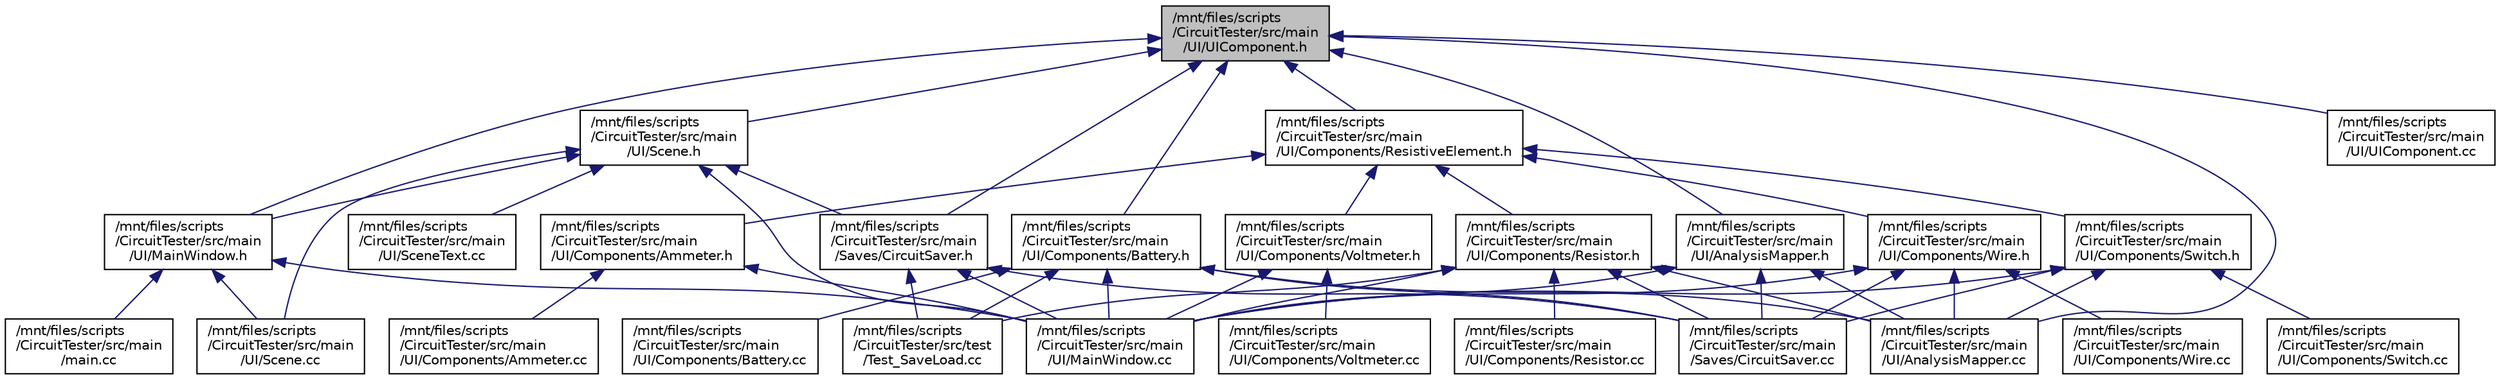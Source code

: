 digraph "/mnt/files/scripts/CircuitTester/src/main/UI/UIComponent.h"
{
 // LATEX_PDF_SIZE
  edge [fontname="Helvetica",fontsize="10",labelfontname="Helvetica",labelfontsize="10"];
  node [fontname="Helvetica",fontsize="10",shape=record];
  Node1 [label="/mnt/files/scripts\l/CircuitTester/src/main\l/UI/UIComponent.h",height=0.2,width=0.4,color="black", fillcolor="grey75", style="filled", fontcolor="black",tooltip=" "];
  Node1 -> Node2 [dir="back",color="midnightblue",fontsize="10",style="solid",fontname="Helvetica"];
  Node2 [label="/mnt/files/scripts\l/CircuitTester/src/main\l/UI/MainWindow.h",height=0.2,width=0.4,color="black", fillcolor="white", style="filled",URL="$MainWindow_8h.html",tooltip=" "];
  Node2 -> Node3 [dir="back",color="midnightblue",fontsize="10",style="solid",fontname="Helvetica"];
  Node3 [label="/mnt/files/scripts\l/CircuitTester/src/main\l/main.cc",height=0.2,width=0.4,color="black", fillcolor="white", style="filled",URL="$main_8cc.html",tooltip=" "];
  Node2 -> Node4 [dir="back",color="midnightblue",fontsize="10",style="solid",fontname="Helvetica"];
  Node4 [label="/mnt/files/scripts\l/CircuitTester/src/main\l/UI/MainWindow.cc",height=0.2,width=0.4,color="black", fillcolor="white", style="filled",URL="$MainWindow_8cc.html",tooltip=" "];
  Node2 -> Node5 [dir="back",color="midnightblue",fontsize="10",style="solid",fontname="Helvetica"];
  Node5 [label="/mnt/files/scripts\l/CircuitTester/src/main\l/UI/Scene.cc",height=0.2,width=0.4,color="black", fillcolor="white", style="filled",URL="$Scene_8cc.html",tooltip=" "];
  Node1 -> Node6 [dir="back",color="midnightblue",fontsize="10",style="solid",fontname="Helvetica"];
  Node6 [label="/mnt/files/scripts\l/CircuitTester/src/main\l/UI/Scene.h",height=0.2,width=0.4,color="black", fillcolor="white", style="filled",URL="$Scene_8h.html",tooltip=" "];
  Node6 -> Node2 [dir="back",color="midnightblue",fontsize="10",style="solid",fontname="Helvetica"];
  Node6 -> Node7 [dir="back",color="midnightblue",fontsize="10",style="solid",fontname="Helvetica"];
  Node7 [label="/mnt/files/scripts\l/CircuitTester/src/main\l/Saves/CircuitSaver.h",height=0.2,width=0.4,color="black", fillcolor="white", style="filled",URL="$CircuitSaver_8h.html",tooltip=" "];
  Node7 -> Node8 [dir="back",color="midnightblue",fontsize="10",style="solid",fontname="Helvetica"];
  Node8 [label="/mnt/files/scripts\l/CircuitTester/src/main\l/Saves/CircuitSaver.cc",height=0.2,width=0.4,color="black", fillcolor="white", style="filled",URL="$CircuitSaver_8cc.html",tooltip=" "];
  Node7 -> Node4 [dir="back",color="midnightblue",fontsize="10",style="solid",fontname="Helvetica"];
  Node7 -> Node9 [dir="back",color="midnightblue",fontsize="10",style="solid",fontname="Helvetica"];
  Node9 [label="/mnt/files/scripts\l/CircuitTester/src/test\l/Test_SaveLoad.cc",height=0.2,width=0.4,color="black", fillcolor="white", style="filled",URL="$Test__SaveLoad_8cc.html",tooltip=" "];
  Node6 -> Node4 [dir="back",color="midnightblue",fontsize="10",style="solid",fontname="Helvetica"];
  Node6 -> Node5 [dir="back",color="midnightblue",fontsize="10",style="solid",fontname="Helvetica"];
  Node6 -> Node10 [dir="back",color="midnightblue",fontsize="10",style="solid",fontname="Helvetica"];
  Node10 [label="/mnt/files/scripts\l/CircuitTester/src/main\l/UI/SceneText.cc",height=0.2,width=0.4,color="black", fillcolor="white", style="filled",URL="$SceneText_8cc.html",tooltip=" "];
  Node1 -> Node7 [dir="back",color="midnightblue",fontsize="10",style="solid",fontname="Helvetica"];
  Node1 -> Node11 [dir="back",color="midnightblue",fontsize="10",style="solid",fontname="Helvetica"];
  Node11 [label="/mnt/files/scripts\l/CircuitTester/src/main\l/UI/AnalysisMapper.h",height=0.2,width=0.4,color="black", fillcolor="white", style="filled",URL="$AnalysisMapper_8h.html",tooltip=" "];
  Node11 -> Node8 [dir="back",color="midnightblue",fontsize="10",style="solid",fontname="Helvetica"];
  Node11 -> Node12 [dir="back",color="midnightblue",fontsize="10",style="solid",fontname="Helvetica"];
  Node12 [label="/mnt/files/scripts\l/CircuitTester/src/main\l/UI/AnalysisMapper.cc",height=0.2,width=0.4,color="black", fillcolor="white", style="filled",URL="$AnalysisMapper_8cc.html",tooltip=" "];
  Node11 -> Node4 [dir="back",color="midnightblue",fontsize="10",style="solid",fontname="Helvetica"];
  Node1 -> Node13 [dir="back",color="midnightblue",fontsize="10",style="solid",fontname="Helvetica"];
  Node13 [label="/mnt/files/scripts\l/CircuitTester/src/main\l/UI/Components/Battery.h",height=0.2,width=0.4,color="black", fillcolor="white", style="filled",URL="$Battery_8h.html",tooltip=" "];
  Node13 -> Node8 [dir="back",color="midnightblue",fontsize="10",style="solid",fontname="Helvetica"];
  Node13 -> Node14 [dir="back",color="midnightblue",fontsize="10",style="solid",fontname="Helvetica"];
  Node14 [label="/mnt/files/scripts\l/CircuitTester/src/main\l/UI/Components/Battery.cc",height=0.2,width=0.4,color="black", fillcolor="white", style="filled",URL="$Battery_8cc.html",tooltip=" "];
  Node13 -> Node12 [dir="back",color="midnightblue",fontsize="10",style="solid",fontname="Helvetica"];
  Node13 -> Node4 [dir="back",color="midnightblue",fontsize="10",style="solid",fontname="Helvetica"];
  Node13 -> Node9 [dir="back",color="midnightblue",fontsize="10",style="solid",fontname="Helvetica"];
  Node1 -> Node15 [dir="back",color="midnightblue",fontsize="10",style="solid",fontname="Helvetica"];
  Node15 [label="/mnt/files/scripts\l/CircuitTester/src/main\l/UI/Components/ResistiveElement.h",height=0.2,width=0.4,color="black", fillcolor="white", style="filled",URL="$ResistiveElement_8h.html",tooltip=" "];
  Node15 -> Node16 [dir="back",color="midnightblue",fontsize="10",style="solid",fontname="Helvetica"];
  Node16 [label="/mnt/files/scripts\l/CircuitTester/src/main\l/UI/Components/Resistor.h",height=0.2,width=0.4,color="black", fillcolor="white", style="filled",URL="$Resistor_8h.html",tooltip=" "];
  Node16 -> Node8 [dir="back",color="midnightblue",fontsize="10",style="solid",fontname="Helvetica"];
  Node16 -> Node17 [dir="back",color="midnightblue",fontsize="10",style="solid",fontname="Helvetica"];
  Node17 [label="/mnt/files/scripts\l/CircuitTester/src/main\l/UI/Components/Resistor.cc",height=0.2,width=0.4,color="black", fillcolor="white", style="filled",URL="$Resistor_8cc.html",tooltip=" "];
  Node16 -> Node12 [dir="back",color="midnightblue",fontsize="10",style="solid",fontname="Helvetica"];
  Node16 -> Node4 [dir="back",color="midnightblue",fontsize="10",style="solid",fontname="Helvetica"];
  Node16 -> Node9 [dir="back",color="midnightblue",fontsize="10",style="solid",fontname="Helvetica"];
  Node15 -> Node18 [dir="back",color="midnightblue",fontsize="10",style="solid",fontname="Helvetica"];
  Node18 [label="/mnt/files/scripts\l/CircuitTester/src/main\l/UI/Components/Wire.h",height=0.2,width=0.4,color="black", fillcolor="white", style="filled",URL="$Wire_8h.html",tooltip=" "];
  Node18 -> Node8 [dir="back",color="midnightblue",fontsize="10",style="solid",fontname="Helvetica"];
  Node18 -> Node19 [dir="back",color="midnightblue",fontsize="10",style="solid",fontname="Helvetica"];
  Node19 [label="/mnt/files/scripts\l/CircuitTester/src/main\l/UI/Components/Wire.cc",height=0.2,width=0.4,color="black", fillcolor="white", style="filled",URL="$Wire_8cc.html",tooltip=" "];
  Node18 -> Node12 [dir="back",color="midnightblue",fontsize="10",style="solid",fontname="Helvetica"];
  Node18 -> Node4 [dir="back",color="midnightblue",fontsize="10",style="solid",fontname="Helvetica"];
  Node15 -> Node20 [dir="back",color="midnightblue",fontsize="10",style="solid",fontname="Helvetica"];
  Node20 [label="/mnt/files/scripts\l/CircuitTester/src/main\l/UI/Components/Switch.h",height=0.2,width=0.4,color="black", fillcolor="white", style="filled",URL="$Switch_8h.html",tooltip=" "];
  Node20 -> Node8 [dir="back",color="midnightblue",fontsize="10",style="solid",fontname="Helvetica"];
  Node20 -> Node21 [dir="back",color="midnightblue",fontsize="10",style="solid",fontname="Helvetica"];
  Node21 [label="/mnt/files/scripts\l/CircuitTester/src/main\l/UI/Components/Switch.cc",height=0.2,width=0.4,color="black", fillcolor="white", style="filled",URL="$Switch_8cc.html",tooltip=" "];
  Node20 -> Node12 [dir="back",color="midnightblue",fontsize="10",style="solid",fontname="Helvetica"];
  Node20 -> Node4 [dir="back",color="midnightblue",fontsize="10",style="solid",fontname="Helvetica"];
  Node15 -> Node22 [dir="back",color="midnightblue",fontsize="10",style="solid",fontname="Helvetica"];
  Node22 [label="/mnt/files/scripts\l/CircuitTester/src/main\l/UI/Components/Ammeter.h",height=0.2,width=0.4,color="black", fillcolor="white", style="filled",URL="$Ammeter_8h.html",tooltip=" "];
  Node22 -> Node23 [dir="back",color="midnightblue",fontsize="10",style="solid",fontname="Helvetica"];
  Node23 [label="/mnt/files/scripts\l/CircuitTester/src/main\l/UI/Components/Ammeter.cc",height=0.2,width=0.4,color="black", fillcolor="white", style="filled",URL="$Ammeter_8cc.html",tooltip=" "];
  Node22 -> Node4 [dir="back",color="midnightblue",fontsize="10",style="solid",fontname="Helvetica"];
  Node15 -> Node24 [dir="back",color="midnightblue",fontsize="10",style="solid",fontname="Helvetica"];
  Node24 [label="/mnt/files/scripts\l/CircuitTester/src/main\l/UI/Components/Voltmeter.h",height=0.2,width=0.4,color="black", fillcolor="white", style="filled",URL="$Voltmeter_8h.html",tooltip=" "];
  Node24 -> Node25 [dir="back",color="midnightblue",fontsize="10",style="solid",fontname="Helvetica"];
  Node25 [label="/mnt/files/scripts\l/CircuitTester/src/main\l/UI/Components/Voltmeter.cc",height=0.2,width=0.4,color="black", fillcolor="white", style="filled",URL="$Voltmeter_8cc.html",tooltip=" "];
  Node24 -> Node4 [dir="back",color="midnightblue",fontsize="10",style="solid",fontname="Helvetica"];
  Node1 -> Node12 [dir="back",color="midnightblue",fontsize="10",style="solid",fontname="Helvetica"];
  Node1 -> Node26 [dir="back",color="midnightblue",fontsize="10",style="solid",fontname="Helvetica"];
  Node26 [label="/mnt/files/scripts\l/CircuitTester/src/main\l/UI/UIComponent.cc",height=0.2,width=0.4,color="black", fillcolor="white", style="filled",URL="$UIComponent_8cc.html",tooltip=" "];
}

